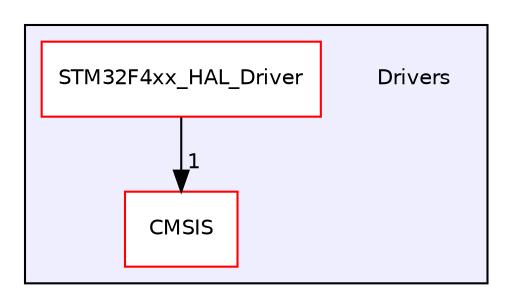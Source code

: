 digraph "Drivers" {
  compound=true
  node [ fontsize="10", fontname="Helvetica"];
  edge [ labelfontsize="10", labelfontname="Helvetica"];
  subgraph clusterdir_60925fc218da8ca7908795bf5f624060 {
    graph [ bgcolor="#eeeeff", pencolor="black", label="" URL="dir_60925fc218da8ca7908795bf5f624060.html"];
    dir_60925fc218da8ca7908795bf5f624060 [shape=plaintext label="Drivers"];
    dir_bd09ff09a9c7d83a4c030dbdaee94d76 [shape=box label="CMSIS" color="red" fillcolor="white" style="filled" URL="dir_bd09ff09a9c7d83a4c030dbdaee94d76.html"];
    dir_0f7073d6b1d1d49104212e142cbd4b45 [shape=box label="STM32F4xx_HAL_Driver" color="red" fillcolor="white" style="filled" URL="dir_0f7073d6b1d1d49104212e142cbd4b45.html"];
  }
  dir_0f7073d6b1d1d49104212e142cbd4b45->dir_bd09ff09a9c7d83a4c030dbdaee94d76 [headlabel="1", labeldistance=1.5 headhref="dir_000007_000001.html"];
}
